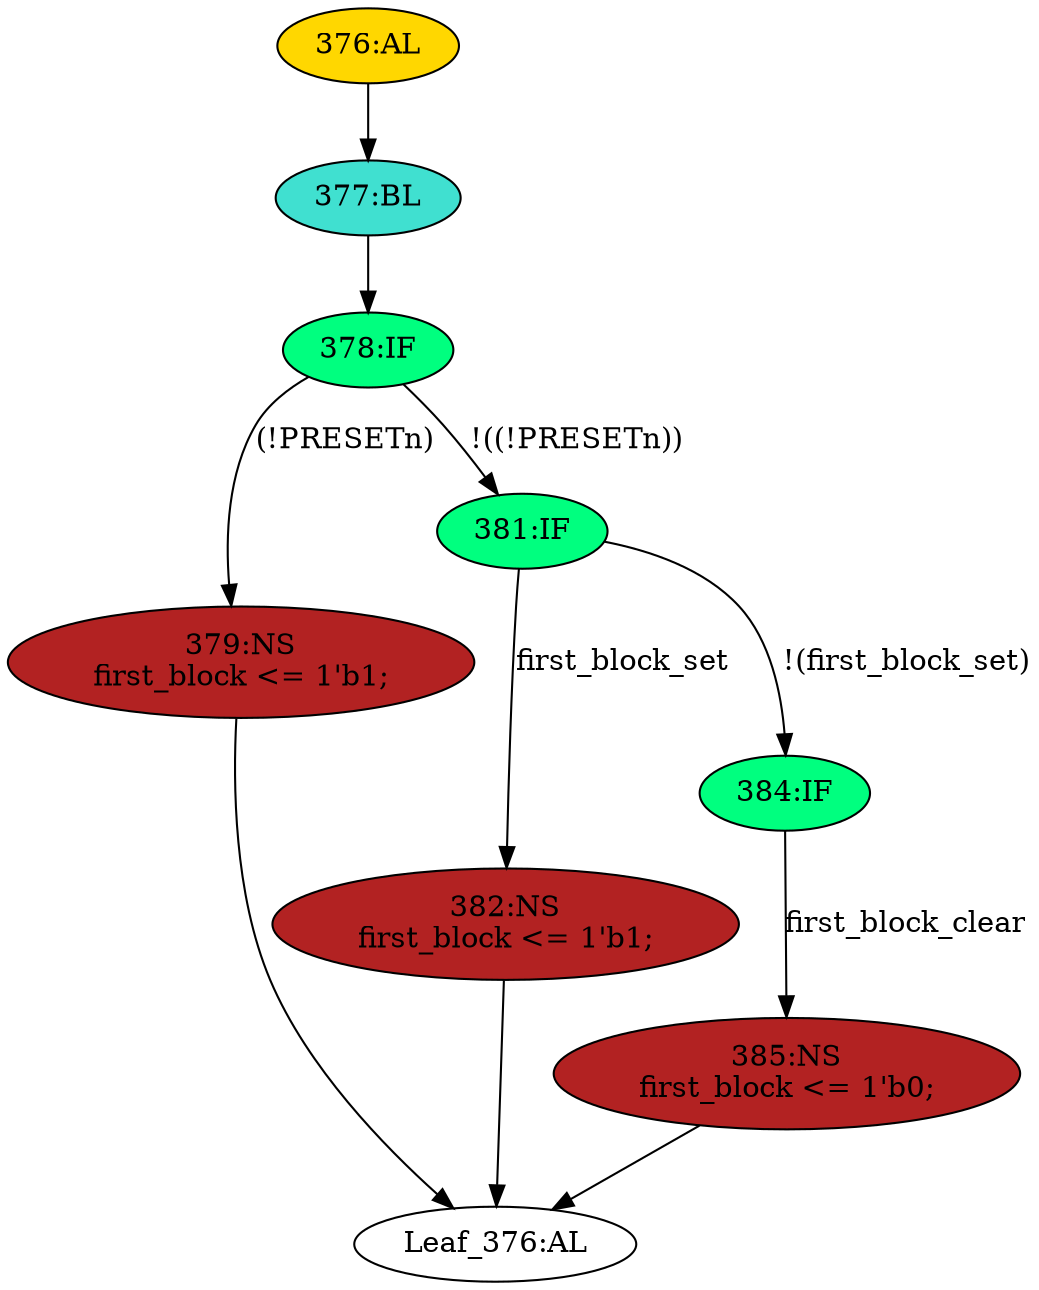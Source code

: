 strict digraph "" {
	node [label="\N"];
	"379:NS"	 [ast="<pyverilog.vparser.ast.NonblockingSubstitution object at 0x7f79abcb1890>",
		fillcolor=firebrick,
		label="379:NS
first_block <= 1'b1;",
		statements="[<pyverilog.vparser.ast.NonblockingSubstitution object at 0x7f79abcb1890>]",
		style=filled,
		typ=NonblockingSubstitution];
	"Leaf_376:AL"	 [def_var="['first_block']",
		label="Leaf_376:AL"];
	"379:NS" -> "Leaf_376:AL"	 [cond="[]",
		lineno=None];
	"385:NS"	 [ast="<pyverilog.vparser.ast.NonblockingSubstitution object at 0x7f79abcb1a50>",
		fillcolor=firebrick,
		label="385:NS
first_block <= 1'b0;",
		statements="[<pyverilog.vparser.ast.NonblockingSubstitution object at 0x7f79abcb1a50>]",
		style=filled,
		typ=NonblockingSubstitution];
	"385:NS" -> "Leaf_376:AL"	 [cond="[]",
		lineno=None];
	"377:BL"	 [ast="<pyverilog.vparser.ast.Block object at 0x7f79abcb1b90>",
		fillcolor=turquoise,
		label="377:BL",
		statements="[]",
		style=filled,
		typ=Block];
	"378:IF"	 [ast="<pyverilog.vparser.ast.IfStatement object at 0x7f79abcb1bd0>",
		fillcolor=springgreen,
		label="378:IF",
		statements="[]",
		style=filled,
		typ=IfStatement];
	"377:BL" -> "378:IF"	 [cond="[]",
		lineno=None];
	"381:IF"	 [ast="<pyverilog.vparser.ast.IfStatement object at 0x7f79abcb1c50>",
		fillcolor=springgreen,
		label="381:IF",
		statements="[]",
		style=filled,
		typ=IfStatement];
	"382:NS"	 [ast="<pyverilog.vparser.ast.NonblockingSubstitution object at 0x7f79abcb1d90>",
		fillcolor=firebrick,
		label="382:NS
first_block <= 1'b1;",
		statements="[<pyverilog.vparser.ast.NonblockingSubstitution object at 0x7f79abcb1d90>]",
		style=filled,
		typ=NonblockingSubstitution];
	"381:IF" -> "382:NS"	 [cond="['first_block_set']",
		label=first_block_set,
		lineno=381];
	"384:IF"	 [ast="<pyverilog.vparser.ast.IfStatement object at 0x7f79abcb1c90>",
		fillcolor=springgreen,
		label="384:IF",
		statements="[]",
		style=filled,
		typ=IfStatement];
	"381:IF" -> "384:IF"	 [cond="['first_block_set']",
		label="!(first_block_set)",
		lineno=381];
	"382:NS" -> "Leaf_376:AL"	 [cond="[]",
		lineno=None];
	"376:AL"	 [ast="<pyverilog.vparser.ast.Always object at 0x7f79abcb1fd0>",
		clk_sens=True,
		fillcolor=gold,
		label="376:AL",
		sens="['PCLK', 'PRESETn']",
		statements="[]",
		style=filled,
		typ=Always,
		use_var="['first_block_set', 'first_block_clear', 'PRESETn']"];
	"376:AL" -> "377:BL"	 [cond="[]",
		lineno=None];
	"384:IF" -> "385:NS"	 [cond="['first_block_clear']",
		label=first_block_clear,
		lineno=384];
	"378:IF" -> "379:NS"	 [cond="['PRESETn']",
		label="(!PRESETn)",
		lineno=378];
	"378:IF" -> "381:IF"	 [cond="['PRESETn']",
		label="!((!PRESETn))",
		lineno=378];
}
